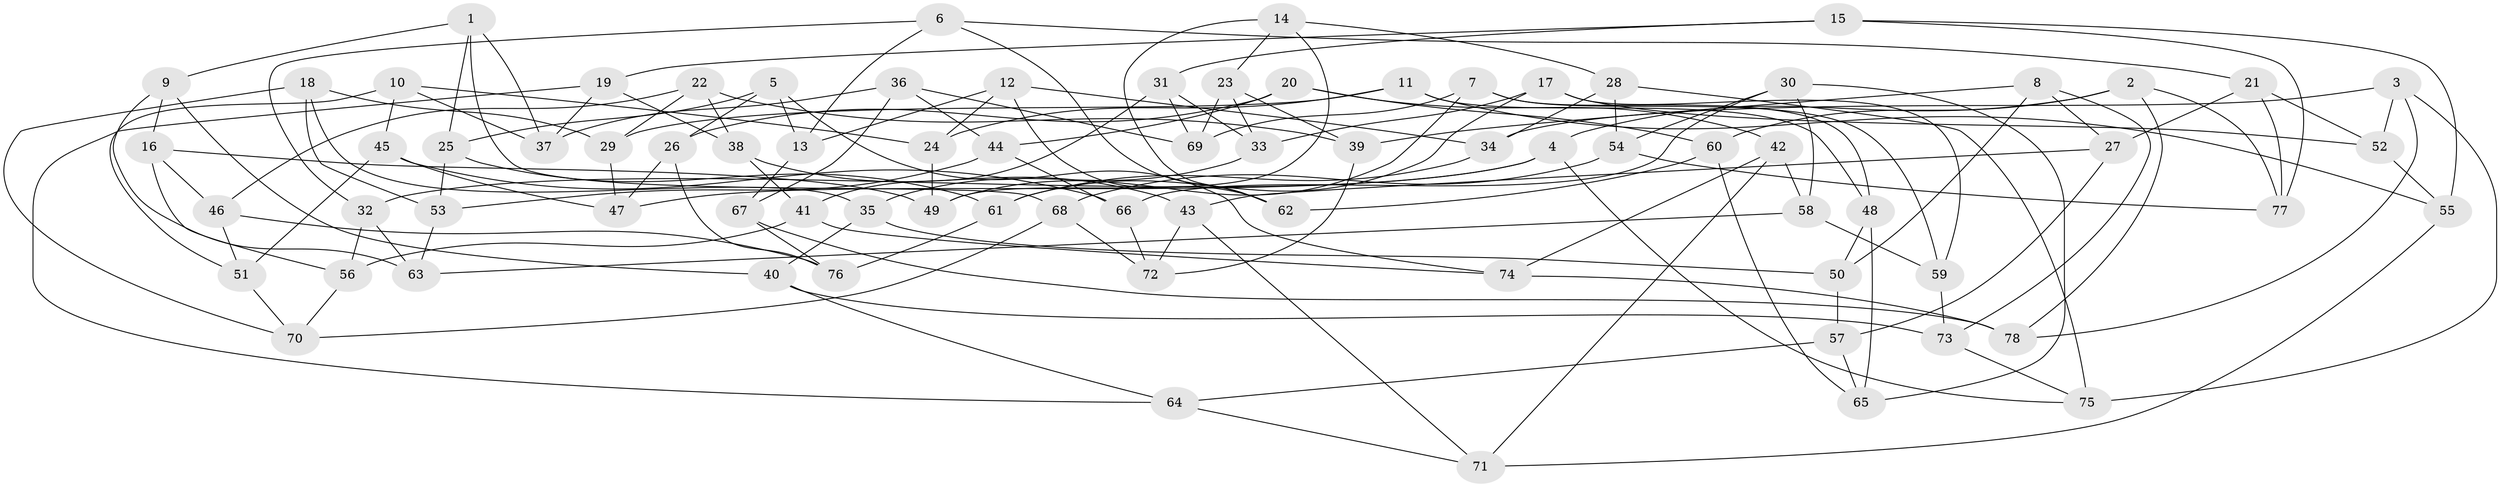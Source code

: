 // Generated by graph-tools (version 1.1) at 2025/26/03/09/25 03:26:57]
// undirected, 78 vertices, 156 edges
graph export_dot {
graph [start="1"]
  node [color=gray90,style=filled];
  1;
  2;
  3;
  4;
  5;
  6;
  7;
  8;
  9;
  10;
  11;
  12;
  13;
  14;
  15;
  16;
  17;
  18;
  19;
  20;
  21;
  22;
  23;
  24;
  25;
  26;
  27;
  28;
  29;
  30;
  31;
  32;
  33;
  34;
  35;
  36;
  37;
  38;
  39;
  40;
  41;
  42;
  43;
  44;
  45;
  46;
  47;
  48;
  49;
  50;
  51;
  52;
  53;
  54;
  55;
  56;
  57;
  58;
  59;
  60;
  61;
  62;
  63;
  64;
  65;
  66;
  67;
  68;
  69;
  70;
  71;
  72;
  73;
  74;
  75;
  76;
  77;
  78;
  1 -- 9;
  1 -- 25;
  1 -- 37;
  1 -- 68;
  2 -- 60;
  2 -- 78;
  2 -- 77;
  2 -- 4;
  3 -- 75;
  3 -- 34;
  3 -- 52;
  3 -- 78;
  4 -- 32;
  4 -- 75;
  4 -- 47;
  5 -- 74;
  5 -- 26;
  5 -- 25;
  5 -- 13;
  6 -- 32;
  6 -- 21;
  6 -- 62;
  6 -- 13;
  7 -- 49;
  7 -- 48;
  7 -- 59;
  7 -- 69;
  8 -- 27;
  8 -- 73;
  8 -- 39;
  8 -- 50;
  9 -- 63;
  9 -- 16;
  9 -- 40;
  10 -- 24;
  10 -- 37;
  10 -- 51;
  10 -- 45;
  11 -- 29;
  11 -- 55;
  11 -- 48;
  11 -- 24;
  12 -- 13;
  12 -- 24;
  12 -- 34;
  12 -- 62;
  13 -- 67;
  14 -- 62;
  14 -- 23;
  14 -- 28;
  14 -- 49;
  15 -- 31;
  15 -- 77;
  15 -- 55;
  15 -- 19;
  16 -- 46;
  16 -- 49;
  16 -- 56;
  17 -- 59;
  17 -- 52;
  17 -- 33;
  17 -- 61;
  18 -- 35;
  18 -- 53;
  18 -- 29;
  18 -- 70;
  19 -- 37;
  19 -- 38;
  19 -- 64;
  20 -- 60;
  20 -- 44;
  20 -- 42;
  20 -- 26;
  21 -- 77;
  21 -- 27;
  21 -- 52;
  22 -- 39;
  22 -- 46;
  22 -- 38;
  22 -- 29;
  23 -- 69;
  23 -- 33;
  23 -- 39;
  24 -- 49;
  25 -- 61;
  25 -- 53;
  26 -- 47;
  26 -- 76;
  27 -- 43;
  27 -- 57;
  28 -- 54;
  28 -- 75;
  28 -- 34;
  29 -- 47;
  30 -- 66;
  30 -- 54;
  30 -- 65;
  30 -- 58;
  31 -- 69;
  31 -- 41;
  31 -- 33;
  32 -- 56;
  32 -- 63;
  33 -- 35;
  34 -- 61;
  35 -- 50;
  35 -- 40;
  36 -- 44;
  36 -- 67;
  36 -- 37;
  36 -- 69;
  38 -- 43;
  38 -- 41;
  39 -- 72;
  40 -- 64;
  40 -- 73;
  41 -- 74;
  41 -- 56;
  42 -- 74;
  42 -- 71;
  42 -- 58;
  43 -- 72;
  43 -- 71;
  44 -- 66;
  44 -- 53;
  45 -- 66;
  45 -- 47;
  45 -- 51;
  46 -- 76;
  46 -- 51;
  48 -- 65;
  48 -- 50;
  50 -- 57;
  51 -- 70;
  52 -- 55;
  53 -- 63;
  54 -- 77;
  54 -- 68;
  55 -- 71;
  56 -- 70;
  57 -- 65;
  57 -- 64;
  58 -- 63;
  58 -- 59;
  59 -- 73;
  60 -- 62;
  60 -- 65;
  61 -- 76;
  64 -- 71;
  66 -- 72;
  67 -- 76;
  67 -- 78;
  68 -- 72;
  68 -- 70;
  73 -- 75;
  74 -- 78;
}
